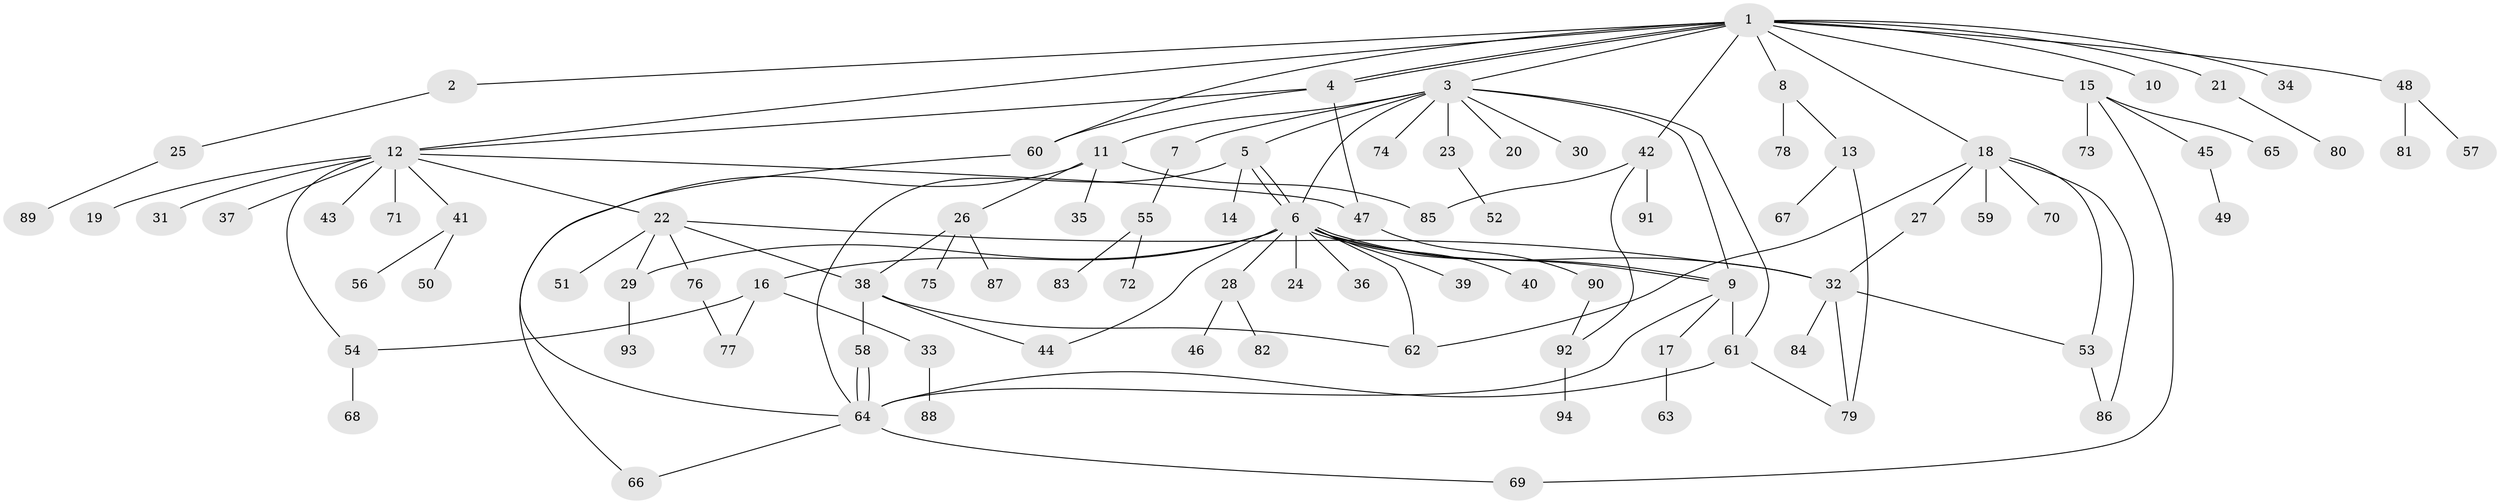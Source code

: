 // coarse degree distribution, {13: 0.014285714285714285, 2: 0.18571428571428572, 10: 0.014285714285714285, 4: 0.05714285714285714, 16: 0.014285714285714285, 6: 0.04285714285714286, 1: 0.5142857142857142, 9: 0.014285714285714285, 5: 0.04285714285714286, 7: 0.02857142857142857, 3: 0.07142857142857142}
// Generated by graph-tools (version 1.1) at 2025/41/03/06/25 10:41:51]
// undirected, 94 vertices, 124 edges
graph export_dot {
graph [start="1"]
  node [color=gray90,style=filled];
  1;
  2;
  3;
  4;
  5;
  6;
  7;
  8;
  9;
  10;
  11;
  12;
  13;
  14;
  15;
  16;
  17;
  18;
  19;
  20;
  21;
  22;
  23;
  24;
  25;
  26;
  27;
  28;
  29;
  30;
  31;
  32;
  33;
  34;
  35;
  36;
  37;
  38;
  39;
  40;
  41;
  42;
  43;
  44;
  45;
  46;
  47;
  48;
  49;
  50;
  51;
  52;
  53;
  54;
  55;
  56;
  57;
  58;
  59;
  60;
  61;
  62;
  63;
  64;
  65;
  66;
  67;
  68;
  69;
  70;
  71;
  72;
  73;
  74;
  75;
  76;
  77;
  78;
  79;
  80;
  81;
  82;
  83;
  84;
  85;
  86;
  87;
  88;
  89;
  90;
  91;
  92;
  93;
  94;
  1 -- 2;
  1 -- 3;
  1 -- 4;
  1 -- 4;
  1 -- 8;
  1 -- 10;
  1 -- 12;
  1 -- 15;
  1 -- 18;
  1 -- 21;
  1 -- 34;
  1 -- 42;
  1 -- 48;
  1 -- 60;
  2 -- 25;
  3 -- 5;
  3 -- 6;
  3 -- 7;
  3 -- 9;
  3 -- 11;
  3 -- 20;
  3 -- 23;
  3 -- 30;
  3 -- 61;
  3 -- 74;
  4 -- 12;
  4 -- 47;
  4 -- 60;
  5 -- 6;
  5 -- 6;
  5 -- 14;
  5 -- 64;
  6 -- 9;
  6 -- 9;
  6 -- 16;
  6 -- 24;
  6 -- 28;
  6 -- 29;
  6 -- 32;
  6 -- 36;
  6 -- 39;
  6 -- 40;
  6 -- 44;
  6 -- 62;
  7 -- 55;
  8 -- 13;
  8 -- 78;
  9 -- 17;
  9 -- 61;
  9 -- 64;
  11 -- 26;
  11 -- 35;
  11 -- 66;
  11 -- 85;
  12 -- 19;
  12 -- 22;
  12 -- 31;
  12 -- 37;
  12 -- 41;
  12 -- 43;
  12 -- 47;
  12 -- 54;
  12 -- 71;
  13 -- 67;
  13 -- 79;
  15 -- 45;
  15 -- 65;
  15 -- 69;
  15 -- 73;
  16 -- 33;
  16 -- 54;
  16 -- 77;
  17 -- 63;
  18 -- 27;
  18 -- 53;
  18 -- 59;
  18 -- 62;
  18 -- 70;
  18 -- 86;
  21 -- 80;
  22 -- 29;
  22 -- 32;
  22 -- 38;
  22 -- 51;
  22 -- 76;
  23 -- 52;
  25 -- 89;
  26 -- 38;
  26 -- 75;
  26 -- 87;
  27 -- 32;
  28 -- 46;
  28 -- 82;
  29 -- 93;
  32 -- 53;
  32 -- 79;
  32 -- 84;
  33 -- 88;
  38 -- 44;
  38 -- 58;
  38 -- 62;
  41 -- 50;
  41 -- 56;
  42 -- 85;
  42 -- 91;
  42 -- 92;
  45 -- 49;
  47 -- 90;
  48 -- 57;
  48 -- 81;
  53 -- 86;
  54 -- 68;
  55 -- 72;
  55 -- 83;
  58 -- 64;
  58 -- 64;
  60 -- 64;
  61 -- 64;
  61 -- 79;
  64 -- 66;
  64 -- 69;
  76 -- 77;
  90 -- 92;
  92 -- 94;
}
